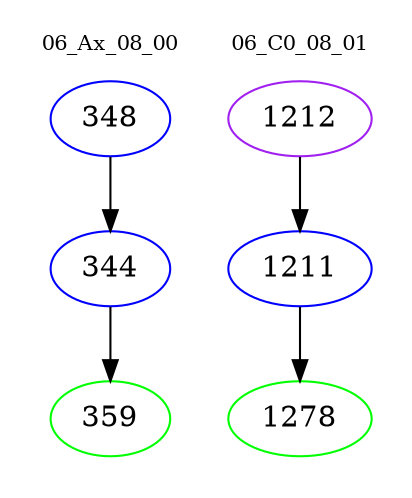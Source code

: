 digraph{
subgraph cluster_0 {
color = white
label = "06_Ax_08_00";
fontsize=10;
T0_348 [label="348", color="blue"]
T0_348 -> T0_344 [color="black"]
T0_344 [label="344", color="blue"]
T0_344 -> T0_359 [color="black"]
T0_359 [label="359", color="green"]
}
subgraph cluster_1 {
color = white
label = "06_C0_08_01";
fontsize=10;
T1_1212 [label="1212", color="purple"]
T1_1212 -> T1_1211 [color="black"]
T1_1211 [label="1211", color="blue"]
T1_1211 -> T1_1278 [color="black"]
T1_1278 [label="1278", color="green"]
}
}
